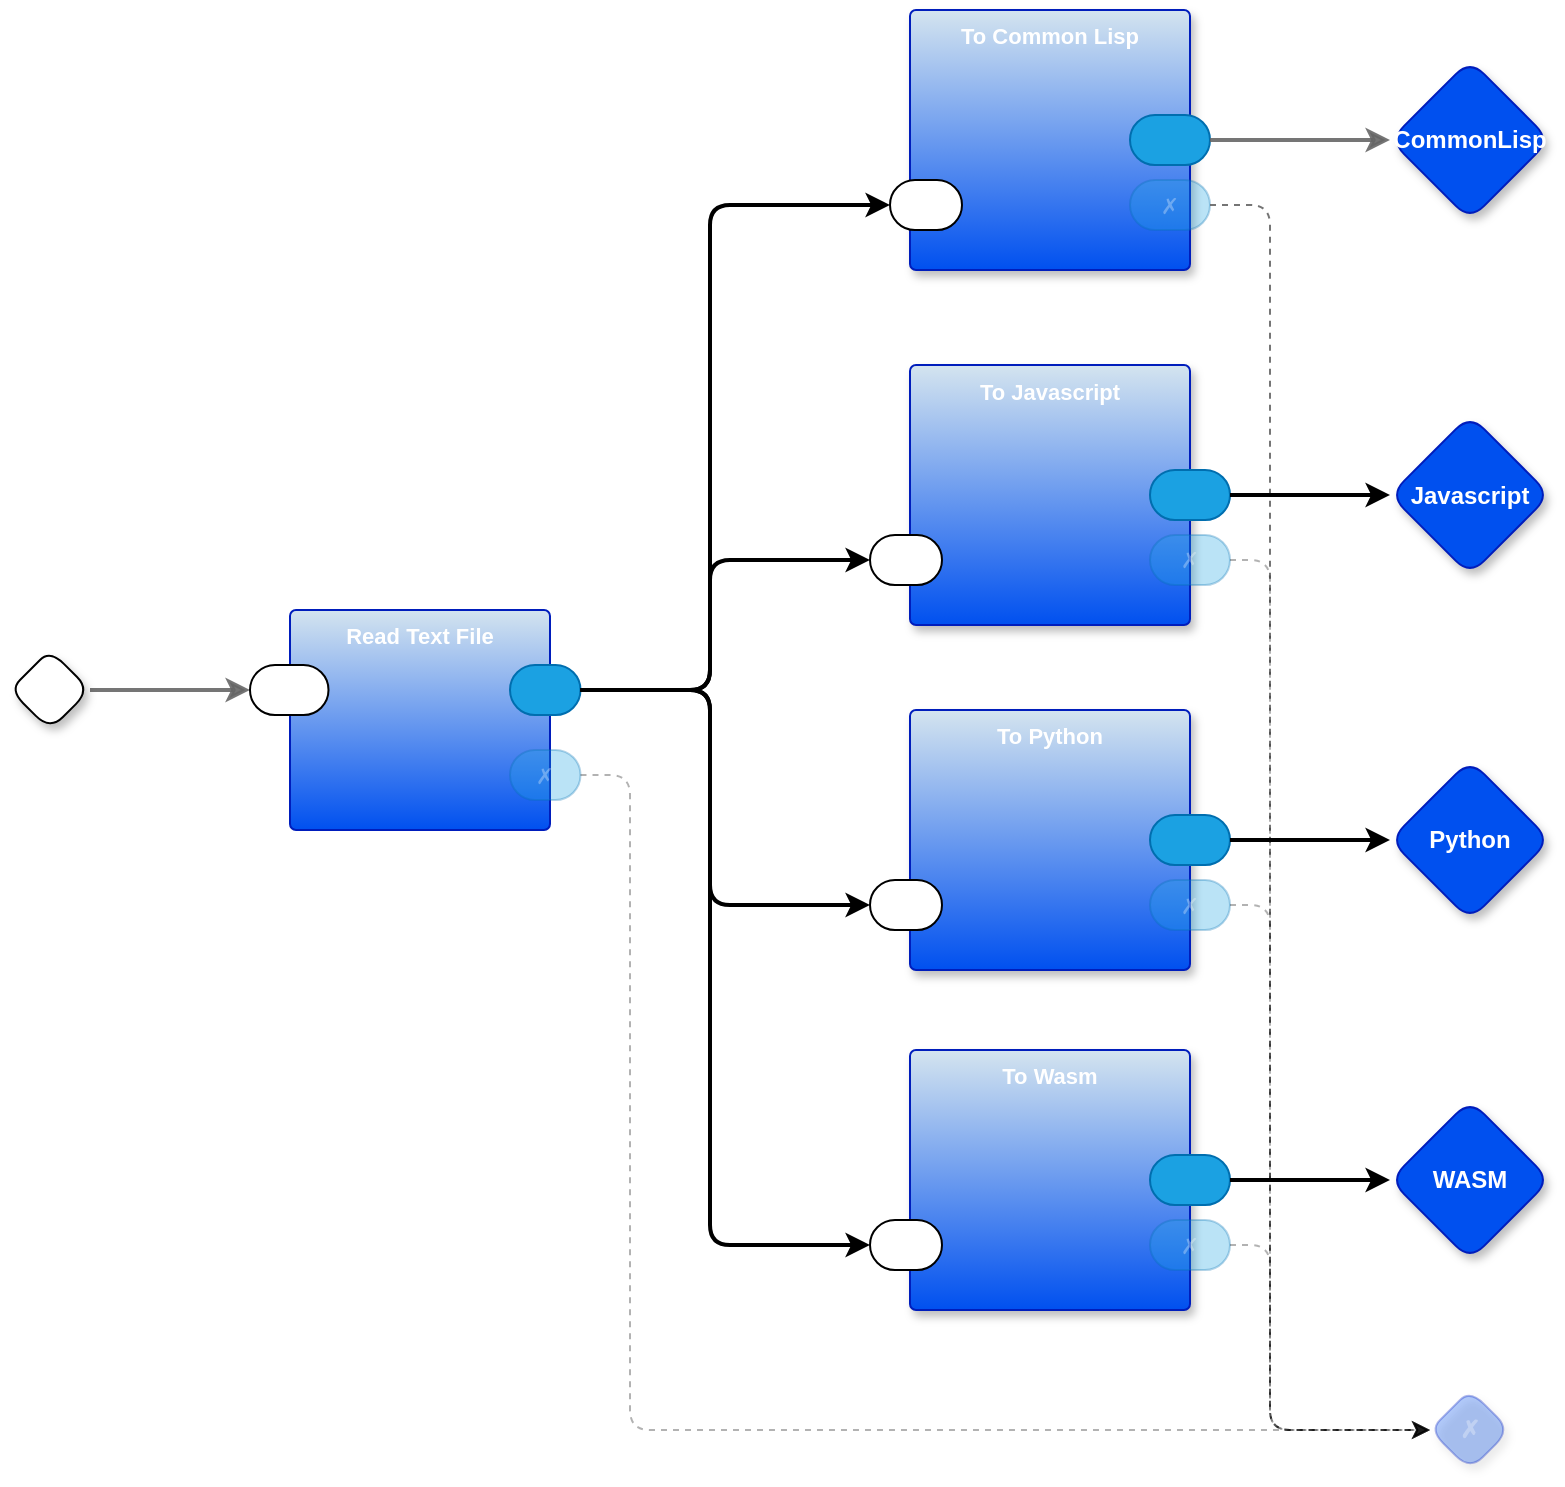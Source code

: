<mxfile version="27.0.5" pages="5">
  <diagram name="main" id="m0zTKrYATkNEm8Ja8VeW">
    <mxGraphModel dx="1056" dy="459" grid="1" gridSize="10" guides="1" tooltips="1" connect="1" arrows="1" fold="1" page="1" pageScale="1" pageWidth="850" pageHeight="1100" math="0" shadow="0">
      <root>
        <mxCell id="0" />
        <mxCell id="1" parent="0" />
        <mxCell id="GZ_4_-aFKaLcyj-fTqnw-7" style="edgeStyle=orthogonalEdgeStyle;shape=connector;rounded=1;jumpStyle=arc;orthogonalLoop=1;jettySize=auto;html=1;exitX=1;exitY=0.5;exitDx=0;exitDy=0;exitPerimeter=0;entryX=0;entryY=0.5;entryDx=0;entryDy=0;entryPerimeter=0;labelBackgroundColor=default;strokeColor=#666666;strokeWidth=2;fontFamily=Helvetica;fontSize=11;fontColor=default;endArrow=classic;fillColor=#f5f5f5;opacity=90;" parent="1" source="GZ_4_-aFKaLcyj-fTqnw-12" target="aZxXlgppM9aiWmMxKNXG-2" edge="1">
          <mxGeometry relative="1" as="geometry" />
        </mxCell>
        <mxCell id="GZ_4_-aFKaLcyj-fTqnw-12" value="" style="rhombus;whiteSpace=wrap;html=1;rounded=1;fontStyle=1;glass=0;sketch=0;fontSize=12;points=[[0,0.5,0,0,0],[0.5,0,0,0,0],[0.5,1,0,0,0],[1,0.5,0,0,0]];shadow=1;fontFamily=Helvetica;fontColor=default;" parent="1" vertex="1">
          <mxGeometry x="60" y="650" width="40" height="40" as="geometry" />
        </mxCell>
        <mxCell id="GZ_4_-aFKaLcyj-fTqnw-13" value="CommonLisp" style="rhombus;whiteSpace=wrap;html=1;rounded=1;fillColor=#0050ef;fontColor=#ffffff;strokeColor=#001DBC;fontStyle=1;glass=0;sketch=0;fontSize=12;points=[[0,0.5,0,0,0],[0.5,0,0,0,0],[0.5,1,0,0,0],[1,0.5,0,0,0]];shadow=1;fontFamily=Helvetica;" parent="1" vertex="1">
          <mxGeometry x="750" y="355" width="80" height="80" as="geometry" />
        </mxCell>
        <mxCell id="GZ_4_-aFKaLcyj-fTqnw-14" value="To Common Lisp" style="rounded=1;whiteSpace=wrap;html=1;sketch=0;container=1;recursiveResize=0;verticalAlign=top;arcSize=6;fontStyle=1;autosize=0;points=[];absoluteArcSize=1;shadow=1;strokeColor=#001DBC;fillColor=#D4E4EF;fontColor=#ffffff;fontFamily=Helvetica;fontSize=11;gradientColor=#0050EF;" parent="1" vertex="1">
          <mxGeometry x="510" y="330" width="140" height="130" as="geometry">
            <mxRectangle x="-98" y="-1230" width="99" height="26" as="alternateBounds" />
          </mxGeometry>
        </mxCell>
        <mxCell id="GZ_4_-aFKaLcyj-fTqnw-19" value="" style="rounded=1;whiteSpace=wrap;html=1;sketch=0;points=[[0,0.5,0,0,0],[1,0.5,0,0,0]];arcSize=50;fontFamily=Helvetica;fontSize=11;fontColor=default;" parent="GZ_4_-aFKaLcyj-fTqnw-14" vertex="1">
          <mxGeometry x="-10" y="85" width="36" height="25" as="geometry" />
        </mxCell>
        <mxCell id="GZ_4_-aFKaLcyj-fTqnw-16" value="" style="rounded=1;whiteSpace=wrap;html=1;sketch=0;points=[[0,0.5,0,0,0],[1,0.5,0,0,0]];fillColor=#1ba1e2;fontColor=#ffffff;strokeColor=#006EAF;arcSize=50;fontFamily=Helvetica;fontSize=11;" parent="GZ_4_-aFKaLcyj-fTqnw-14" vertex="1">
          <mxGeometry x="110" y="52.5" width="40" height="25" as="geometry" />
        </mxCell>
        <mxCell id="GZ_4_-aFKaLcyj-fTqnw-17" value="✗" style="rounded=1;whiteSpace=wrap;html=1;sketch=0;points=[[0,0.5,0,0,0],[1,0.5,0,0,0]];fillColor=#1ba1e2;fontColor=#ffffff;strokeColor=#006EAF;arcSize=50;fontFamily=Helvetica;fontSize=11;opacity=30;textOpacity=30;" parent="GZ_4_-aFKaLcyj-fTqnw-14" vertex="1">
          <mxGeometry x="110" y="85" width="40" height="25" as="geometry" />
        </mxCell>
        <mxCell id="GZ_4_-aFKaLcyj-fTqnw-24" style="edgeStyle=orthogonalEdgeStyle;shape=connector;rounded=1;jumpStyle=arc;orthogonalLoop=1;jettySize=auto;html=1;exitX=1;exitY=0.5;exitDx=0;exitDy=0;exitPerimeter=0;entryX=0;entryY=0.5;entryDx=0;entryDy=0;entryPerimeter=0;labelBackgroundColor=default;strokeColor=#666666;strokeWidth=2;fontFamily=Helvetica;fontSize=11;fontColor=default;endArrow=classic;fillColor=#f5f5f5;opacity=90;" parent="1" source="GZ_4_-aFKaLcyj-fTqnw-16" target="GZ_4_-aFKaLcyj-fTqnw-13" edge="1">
          <mxGeometry relative="1" as="geometry" />
        </mxCell>
        <mxCell id="GZ_4_-aFKaLcyj-fTqnw-25" value="✗" style="rhombus;whiteSpace=wrap;html=1;rounded=1;fillColor=#0050ef;fontColor=#ffffff;strokeColor=#001DBC;fontStyle=1;glass=0;sketch=0;fontSize=12;points=[[0,0.5,0,0,0],[0.5,0,0,0,0],[0.5,1,0,0,0],[1,0.5,0,0,0]];shadow=1;fontFamily=Helvetica;opacity=30;textOpacity=30;" parent="1" vertex="1">
          <mxGeometry x="770" y="1020" width="40" height="40" as="geometry" />
        </mxCell>
        <mxCell id="GZ_4_-aFKaLcyj-fTqnw-26" style="edgeStyle=orthogonalEdgeStyle;shape=connector;rounded=1;jumpStyle=arc;orthogonalLoop=1;jettySize=auto;html=1;exitX=1;exitY=0.5;exitDx=0;exitDy=0;exitPerimeter=0;entryX=0;entryY=0.5;entryDx=0;entryDy=0;entryPerimeter=0;labelBackgroundColor=default;strokeColor=#666666;strokeWidth=1;fontFamily=Helvetica;fontSize=11;fontColor=default;endArrow=classic;fillColor=#f5f5f5;opacity=90;dashed=1;" parent="1" source="GZ_4_-aFKaLcyj-fTqnw-17" target="GZ_4_-aFKaLcyj-fTqnw-25" edge="1">
          <mxGeometry relative="1" as="geometry">
            <Array as="points">
              <mxPoint x="690" y="428" />
              <mxPoint x="690" y="1040" />
            </Array>
          </mxGeometry>
        </mxCell>
        <mxCell id="aZxXlgppM9aiWmMxKNXG-1" value="Read Text File" style="rounded=1;whiteSpace=wrap;html=1;sketch=0;container=1;recursiveResize=0;verticalAlign=top;arcSize=6;fontStyle=1;autosize=0;points=[];absoluteArcSize=1;shadow=0;strokeColor=#001DBC;fillColor=#D4E4EF;fontColor=#ffffff;fontFamily=Helvetica;fontSize=11;gradientColor=#0050EF;" parent="1" vertex="1">
          <mxGeometry x="200" y="630" width="130" height="110" as="geometry">
            <mxRectangle x="-98" y="-1230" width="99" height="26" as="alternateBounds" />
          </mxGeometry>
        </mxCell>
        <mxCell id="aZxXlgppM9aiWmMxKNXG-2" value="" style="rounded=1;whiteSpace=wrap;html=1;sketch=0;points=[[0,0.5,0,0,0],[1,0.5,0,0,0]];arcSize=50;fontFamily=Helvetica;fontSize=11;fontColor=default;" parent="aZxXlgppM9aiWmMxKNXG-1" vertex="1">
          <mxGeometry x="-20" y="27.5" width="39.25" height="25" as="geometry" />
        </mxCell>
        <mxCell id="aZxXlgppM9aiWmMxKNXG-4" value="✗" style="rounded=1;whiteSpace=wrap;html=1;sketch=0;points=[[0,0.5,0,0,0],[1,0.5,0,0,0]];fillColor=#1ba1e2;fontColor=#ffffff;strokeColor=#006EAF;arcSize=50;fontFamily=Helvetica;fontSize=11;textOpacity=30;opacity=30;" parent="aZxXlgppM9aiWmMxKNXG-1" vertex="1">
          <mxGeometry x="110" y="70" width="35.25" height="25" as="geometry" />
        </mxCell>
        <mxCell id="aZxXlgppM9aiWmMxKNXG-3" value="" style="rounded=1;whiteSpace=wrap;html=1;sketch=0;points=[[0,0.5,0,0,0],[1,0.5,0,0,0]];fillColor=#1ba1e2;fontColor=#ffffff;strokeColor=#006EAF;arcSize=50;fontFamily=Helvetica;fontSize=11;" parent="aZxXlgppM9aiWmMxKNXG-1" vertex="1">
          <mxGeometry x="110" y="27.5" width="35.25" height="25" as="geometry" />
        </mxCell>
        <mxCell id="aZxXlgppM9aiWmMxKNXG-5" style="edgeStyle=orthogonalEdgeStyle;rounded=1;orthogonalLoop=1;jettySize=auto;html=1;exitX=1;exitY=0.5;exitDx=0;exitDy=0;exitPerimeter=0;entryX=0;entryY=0.5;entryDx=0;entryDy=0;entryPerimeter=0;strokeWidth=2;" parent="1" source="aZxXlgppM9aiWmMxKNXG-3" target="GZ_4_-aFKaLcyj-fTqnw-19" edge="1">
          <mxGeometry relative="1" as="geometry">
            <Array as="points">
              <mxPoint x="410" y="670" />
              <mxPoint x="410" y="428" />
            </Array>
          </mxGeometry>
        </mxCell>
        <mxCell id="caMlEeAOtgMtuNYItqB--1" style="edgeStyle=orthogonalEdgeStyle;rounded=1;orthogonalLoop=1;jettySize=auto;html=1;exitX=1;exitY=0.5;exitDx=0;exitDy=0;exitPerimeter=0;entryX=0;entryY=0.5;entryDx=0;entryDy=0;entryPerimeter=0;opacity=30;dashed=1;" parent="1" source="aZxXlgppM9aiWmMxKNXG-4" target="GZ_4_-aFKaLcyj-fTqnw-25" edge="1">
          <mxGeometry relative="1" as="geometry">
            <Array as="points">
              <mxPoint x="370" y="713" />
              <mxPoint x="370" y="1040" />
            </Array>
          </mxGeometry>
        </mxCell>
        <mxCell id="caMlEeAOtgMtuNYItqB--2" value="To Javascript" style="rounded=1;whiteSpace=wrap;html=1;sketch=0;container=1;recursiveResize=0;verticalAlign=top;arcSize=6;fontStyle=1;autosize=0;points=[];absoluteArcSize=1;shadow=1;strokeColor=#001DBC;fillColor=#D4E4EF;fontColor=#ffffff;fontFamily=Helvetica;fontSize=11;gradientColor=#0050EF;" parent="1" vertex="1">
          <mxGeometry x="510" y="507.5" width="140" height="130" as="geometry">
            <mxRectangle x="-98" y="-1230" width="99" height="26" as="alternateBounds" />
          </mxGeometry>
        </mxCell>
        <mxCell id="caMlEeAOtgMtuNYItqB--3" value="" style="rounded=1;whiteSpace=wrap;html=1;sketch=0;points=[[0,0.5,0,0,0],[1,0.5,0,0,0]];arcSize=50;fontFamily=Helvetica;fontSize=11;fontColor=default;" parent="caMlEeAOtgMtuNYItqB--2" vertex="1">
          <mxGeometry x="-20" y="85" width="36" height="25" as="geometry" />
        </mxCell>
        <mxCell id="caMlEeAOtgMtuNYItqB--5" value="✗" style="rounded=1;whiteSpace=wrap;html=1;sketch=0;points=[[0,0.5,0,0,0],[1,0.5,0,0,0]];fillColor=#1ba1e2;fontColor=#ffffff;strokeColor=#006EAF;arcSize=50;fontFamily=Helvetica;fontSize=11;textOpacity=30;opacity=30;" parent="caMlEeAOtgMtuNYItqB--2" vertex="1">
          <mxGeometry x="120" y="85" width="40" height="25" as="geometry" />
        </mxCell>
        <mxCell id="caMlEeAOtgMtuNYItqB--4" value="" style="rounded=1;whiteSpace=wrap;html=1;sketch=0;points=[[0,0.5,0,0,0],[1,0.5,0,0,0]];fillColor=#1ba1e2;fontColor=#ffffff;strokeColor=#006EAF;arcSize=50;fontFamily=Helvetica;fontSize=11;" parent="caMlEeAOtgMtuNYItqB--2" vertex="1">
          <mxGeometry x="120" y="52.5" width="40" height="25" as="geometry" />
        </mxCell>
        <mxCell id="caMlEeAOtgMtuNYItqB--7" style="edgeStyle=orthogonalEdgeStyle;rounded=1;orthogonalLoop=1;jettySize=auto;html=1;entryX=0;entryY=0.5;entryDx=0;entryDy=0;entryPerimeter=0;opacity=30;exitX=1;exitY=0.5;exitDx=0;exitDy=0;exitPerimeter=0;dashed=1;" parent="1" source="caMlEeAOtgMtuNYItqB--5" target="GZ_4_-aFKaLcyj-fTqnw-25" edge="1">
          <mxGeometry relative="1" as="geometry">
            <Array as="points">
              <mxPoint x="670" y="605" />
              <mxPoint x="690" y="605" />
              <mxPoint x="690" y="1040" />
            </Array>
          </mxGeometry>
        </mxCell>
        <mxCell id="caMlEeAOtgMtuNYItqB--8" style="edgeStyle=orthogonalEdgeStyle;rounded=1;orthogonalLoop=1;jettySize=auto;html=1;exitX=1;exitY=0.5;exitDx=0;exitDy=0;exitPerimeter=0;entryX=0;entryY=0.5;entryDx=0;entryDy=0;entryPerimeter=0;strokeWidth=2;" parent="1" source="aZxXlgppM9aiWmMxKNXG-3" target="caMlEeAOtgMtuNYItqB--3" edge="1">
          <mxGeometry relative="1" as="geometry">
            <Array as="points">
              <mxPoint x="410" y="670" />
              <mxPoint x="410" y="605" />
            </Array>
          </mxGeometry>
        </mxCell>
        <mxCell id="2y3P-0cfO2r3NAotVrSD-1" value="Javascript" style="rhombus;whiteSpace=wrap;html=1;rounded=1;fillColor=#0050ef;fontColor=#ffffff;strokeColor=#001DBC;fontStyle=1;glass=0;sketch=0;fontSize=12;points=[[0,0.5,0,0,0],[0.5,0,0,0,0],[0.5,1,0,0,0],[1,0.5,0,0,0]];shadow=1;fontFamily=Helvetica;" parent="1" vertex="1">
          <mxGeometry x="750" y="532.5" width="80" height="80" as="geometry" />
        </mxCell>
        <mxCell id="2y3P-0cfO2r3NAotVrSD-2" style="edgeStyle=orthogonalEdgeStyle;rounded=1;orthogonalLoop=1;jettySize=auto;html=1;exitX=1;exitY=0.5;exitDx=0;exitDy=0;exitPerimeter=0;entryX=0;entryY=0.5;entryDx=0;entryDy=0;entryPerimeter=0;strokeWidth=2;" parent="1" source="caMlEeAOtgMtuNYItqB--4" target="2y3P-0cfO2r3NAotVrSD-1" edge="1">
          <mxGeometry relative="1" as="geometry" />
        </mxCell>
        <mxCell id="2y3P-0cfO2r3NAotVrSD-3" value="To Python" style="rounded=1;whiteSpace=wrap;html=1;sketch=0;container=1;recursiveResize=0;verticalAlign=top;arcSize=6;fontStyle=1;autosize=0;points=[];absoluteArcSize=1;shadow=1;strokeColor=#001DBC;fillColor=#D4E4EF;fontColor=#ffffff;fontFamily=Helvetica;fontSize=11;gradientColor=#0050EF;" parent="1" vertex="1">
          <mxGeometry x="510" y="680" width="140" height="130" as="geometry">
            <mxRectangle x="-98" y="-1230" width="99" height="26" as="alternateBounds" />
          </mxGeometry>
        </mxCell>
        <mxCell id="2y3P-0cfO2r3NAotVrSD-4" value="" style="rounded=1;whiteSpace=wrap;html=1;sketch=0;points=[[0,0.5,0,0,0],[1,0.5,0,0,0]];arcSize=50;fontFamily=Helvetica;fontSize=11;fontColor=default;" parent="2y3P-0cfO2r3NAotVrSD-3" vertex="1">
          <mxGeometry x="-20" y="85" width="36" height="25" as="geometry" />
        </mxCell>
        <mxCell id="2y3P-0cfO2r3NAotVrSD-5" value="" style="rounded=1;whiteSpace=wrap;html=1;sketch=0;points=[[0,0.5,0,0,0],[1,0.5,0,0,0]];fillColor=#1ba1e2;fontColor=#ffffff;strokeColor=#006EAF;arcSize=50;fontFamily=Helvetica;fontSize=11;" parent="2y3P-0cfO2r3NAotVrSD-3" vertex="1">
          <mxGeometry x="120" y="52.5" width="40" height="25" as="geometry" />
        </mxCell>
        <mxCell id="2y3P-0cfO2r3NAotVrSD-6" value="✗" style="rounded=1;whiteSpace=wrap;html=1;sketch=0;points=[[0,0.5,0,0,0],[1,0.5,0,0,0]];fillColor=#1ba1e2;fontColor=#ffffff;strokeColor=#006EAF;arcSize=50;fontFamily=Helvetica;fontSize=11;opacity=30;textOpacity=30;" parent="2y3P-0cfO2r3NAotVrSD-3" vertex="1">
          <mxGeometry x="120" y="85" width="40" height="25" as="geometry" />
        </mxCell>
        <mxCell id="2y3P-0cfO2r3NAotVrSD-7" value="Python" style="rhombus;whiteSpace=wrap;html=1;rounded=1;fillColor=#0050ef;fontColor=#ffffff;strokeColor=#001DBC;fontStyle=1;glass=0;sketch=0;fontSize=12;points=[[0,0.5,0,0,0],[0.5,0,0,0,0],[0.5,1,0,0,0],[1,0.5,0,0,0]];shadow=1;fontFamily=Helvetica;" parent="1" vertex="1">
          <mxGeometry x="750" y="705" width="80" height="80" as="geometry" />
        </mxCell>
        <mxCell id="2y3P-0cfO2r3NAotVrSD-8" style="edgeStyle=orthogonalEdgeStyle;rounded=1;orthogonalLoop=1;jettySize=auto;html=1;exitX=1;exitY=0.5;exitDx=0;exitDy=0;exitPerimeter=0;entryX=0;entryY=0.5;entryDx=0;entryDy=0;entryPerimeter=0;strokeWidth=2;" parent="1" source="2y3P-0cfO2r3NAotVrSD-5" target="2y3P-0cfO2r3NAotVrSD-7" edge="1">
          <mxGeometry relative="1" as="geometry" />
        </mxCell>
        <mxCell id="2y3P-0cfO2r3NAotVrSD-9" style="edgeStyle=orthogonalEdgeStyle;rounded=1;orthogonalLoop=1;jettySize=auto;html=1;exitX=1;exitY=0.5;exitDx=0;exitDy=0;exitPerimeter=0;entryX=0;entryY=0.5;entryDx=0;entryDy=0;entryPerimeter=0;strokeWidth=2;" parent="1" source="aZxXlgppM9aiWmMxKNXG-3" target="2y3P-0cfO2r3NAotVrSD-4" edge="1">
          <mxGeometry relative="1" as="geometry">
            <Array as="points">
              <mxPoint x="410" y="670" />
              <mxPoint x="410" y="778" />
            </Array>
          </mxGeometry>
        </mxCell>
        <mxCell id="2y3P-0cfO2r3NAotVrSD-10" style="edgeStyle=orthogonalEdgeStyle;rounded=1;orthogonalLoop=1;jettySize=auto;html=1;exitX=1;exitY=0.5;exitDx=0;exitDy=0;exitPerimeter=0;entryX=0;entryY=0.5;entryDx=0;entryDy=0;entryPerimeter=0;opacity=30;dashed=1;" parent="1" source="2y3P-0cfO2r3NAotVrSD-6" target="GZ_4_-aFKaLcyj-fTqnw-25" edge="1">
          <mxGeometry relative="1" as="geometry">
            <Array as="points">
              <mxPoint x="690" y="778" />
              <mxPoint x="690" y="1040" />
            </Array>
          </mxGeometry>
        </mxCell>
        <mxCell id="V87efaDZ60vE68SiieTu-1" value="To Wasm" style="rounded=1;whiteSpace=wrap;html=1;sketch=0;container=1;recursiveResize=0;verticalAlign=top;arcSize=6;fontStyle=1;autosize=0;points=[];absoluteArcSize=1;shadow=1;strokeColor=#001DBC;fillColor=#D4E4EF;fontColor=#ffffff;fontFamily=Helvetica;fontSize=11;gradientColor=#0050EF;" parent="1" vertex="1">
          <mxGeometry x="510" y="850" width="140" height="130" as="geometry">
            <mxRectangle x="-98" y="-1230" width="99" height="26" as="alternateBounds" />
          </mxGeometry>
        </mxCell>
        <mxCell id="V87efaDZ60vE68SiieTu-3" value="" style="rounded=1;whiteSpace=wrap;html=1;sketch=0;points=[[0,0.5,0,0,0],[1,0.5,0,0,0]];fillColor=#1ba1e2;fontColor=#ffffff;strokeColor=#006EAF;arcSize=50;fontFamily=Helvetica;fontSize=11;" parent="V87efaDZ60vE68SiieTu-1" vertex="1">
          <mxGeometry x="120" y="52.5" width="40" height="25" as="geometry" />
        </mxCell>
        <mxCell id="V87efaDZ60vE68SiieTu-4" value="✗" style="rounded=1;whiteSpace=wrap;html=1;sketch=0;points=[[0,0.5,0,0,0],[1,0.5,0,0,0]];fillColor=#1ba1e2;fontColor=#ffffff;strokeColor=#006EAF;arcSize=50;fontFamily=Helvetica;fontSize=11;textOpacity=30;opacity=30;" parent="V87efaDZ60vE68SiieTu-1" vertex="1">
          <mxGeometry x="120" y="85" width="40" height="25" as="geometry" />
        </mxCell>
        <mxCell id="V87efaDZ60vE68SiieTu-2" value="" style="rounded=1;whiteSpace=wrap;html=1;sketch=0;points=[[0,0.5,0,0,0],[1,0.5,0,0,0]];arcSize=50;fontFamily=Helvetica;fontSize=11;fontColor=default;" parent="V87efaDZ60vE68SiieTu-1" vertex="1">
          <mxGeometry x="-20" y="85" width="36" height="25" as="geometry" />
        </mxCell>
        <mxCell id="V87efaDZ60vE68SiieTu-5" value="WASM" style="rhombus;whiteSpace=wrap;html=1;rounded=1;fillColor=#0050ef;fontColor=#ffffff;strokeColor=#001DBC;fontStyle=1;glass=0;sketch=0;fontSize=12;points=[[0,0.5,0,0,0],[0.5,0,0,0,0],[0.5,1,0,0,0],[1,0.5,0,0,0]];shadow=1;fontFamily=Helvetica;" parent="1" vertex="1">
          <mxGeometry x="750" y="875" width="80" height="80" as="geometry" />
        </mxCell>
        <mxCell id="V87efaDZ60vE68SiieTu-7" style="edgeStyle=orthogonalEdgeStyle;rounded=1;orthogonalLoop=1;jettySize=auto;html=1;exitX=1;exitY=0.5;exitDx=0;exitDy=0;exitPerimeter=0;entryX=0;entryY=0.5;entryDx=0;entryDy=0;entryPerimeter=0;strokeWidth=2;curved=0;" parent="1" source="V87efaDZ60vE68SiieTu-3" target="V87efaDZ60vE68SiieTu-5" edge="1">
          <mxGeometry relative="1" as="geometry" />
        </mxCell>
        <mxCell id="h0n28ehwW_Blx6BXdlN8-1" style="edgeStyle=orthogonalEdgeStyle;shape=connector;curved=0;rounded=1;orthogonalLoop=1;jettySize=auto;html=1;exitX=1;exitY=0.5;exitDx=0;exitDy=0;exitPerimeter=0;entryX=0;entryY=0.5;entryDx=0;entryDy=0;entryPerimeter=0;labelBackgroundColor=default;strokeColor=default;strokeWidth=1;align=center;verticalAlign=middle;fontFamily=Helvetica;fontSize=11;fontColor=default;endArrow=classic;opacity=30;dashed=1;" parent="1" source="V87efaDZ60vE68SiieTu-4" target="GZ_4_-aFKaLcyj-fTqnw-25" edge="1">
          <mxGeometry relative="1" as="geometry">
            <Array as="points">
              <mxPoint x="690" y="948" />
              <mxPoint x="690" y="1040" />
            </Array>
          </mxGeometry>
        </mxCell>
        <mxCell id="f-NVLiUsPqEnEBzXCvPE-1" style="edgeStyle=orthogonalEdgeStyle;rounded=1;orthogonalLoop=1;jettySize=auto;html=1;exitX=1;exitY=0.5;exitDx=0;exitDy=0;exitPerimeter=0;entryX=0;entryY=0.5;entryDx=0;entryDy=0;entryPerimeter=0;curved=0;strokeWidth=2;" edge="1" parent="1" source="aZxXlgppM9aiWmMxKNXG-3" target="V87efaDZ60vE68SiieTu-2">
          <mxGeometry relative="1" as="geometry">
            <Array as="points">
              <mxPoint x="410" y="670" />
              <mxPoint x="410" y="948" />
            </Array>
          </mxGeometry>
        </mxCell>
      </root>
    </mxGraphModel>
  </diagram>
  <diagram name="To Common Lisp" id="Gew8cZECGRAezjTQiuvA">
    <mxGraphModel dx="1092" dy="626" grid="1" gridSize="10" guides="1" tooltips="1" connect="1" arrows="1" fold="1" page="1" pageScale="1" pageWidth="850" pageHeight="1100" math="0" shadow="0">
      <root>
        <mxCell id="mb0fQTVBlC5MP-zIWlkM-0" />
        <mxCell id="mb0fQTVBlC5MP-zIWlkM-1" parent="mb0fQTVBlC5MP-zIWlkM-0" />
        <mxCell id="mb0fQTVBlC5MP-zIWlkM-2" style="edgeStyle=orthogonalEdgeStyle;shape=connector;rounded=1;jumpStyle=arc;orthogonalLoop=1;jettySize=auto;html=1;exitX=1;exitY=0.5;exitDx=0;exitDy=0;exitPerimeter=0;entryX=0;entryY=0.5;entryDx=0;entryDy=0;entryPerimeter=0;labelBackgroundColor=default;strokeColor=#666666;strokeWidth=2;fontFamily=Helvetica;fontSize=11;fontColor=default;endArrow=classic;fillColor=#f5f5f5;opacity=90;" parent="mb0fQTVBlC5MP-zIWlkM-1" source="mb0fQTVBlC5MP-zIWlkM-7" target="Rh9pp21u_VgF3a5rGMCp-1" edge="1">
          <mxGeometry relative="1" as="geometry">
            <mxPoint x="183.25" y="460" as="targetPoint" />
          </mxGeometry>
        </mxCell>
        <mxCell id="mb0fQTVBlC5MP-zIWlkM-7" value="" style="rhombus;whiteSpace=wrap;html=1;rounded=1;fontStyle=1;glass=0;sketch=0;fontSize=12;points=[[0,0.5,0,0,0],[0.5,0,0,0,0],[0.5,1,0,0,0],[1,0.5,0,0,0]];shadow=1;fontFamily=Helvetica;fontColor=default;" parent="mb0fQTVBlC5MP-zIWlkM-1" vertex="1">
          <mxGeometry x="60" y="377.5" width="40" height="40" as="geometry" />
        </mxCell>
        <mxCell id="mb0fQTVBlC5MP-zIWlkM-8" value="" style="rhombus;whiteSpace=wrap;html=1;rounded=1;fillColor=#0050ef;fontColor=#ffffff;strokeColor=#001DBC;fontStyle=1;glass=0;sketch=0;fontSize=12;points=[[0,0.5,0,0,0],[0.5,0,0,0,0],[0.5,1,0,0,0],[1,0.5,0,0,0]];shadow=1;fontFamily=Helvetica;" parent="mb0fQTVBlC5MP-zIWlkM-1" vertex="1">
          <mxGeometry x="600" y="342.5" width="40" height="40" as="geometry" />
        </mxCell>
        <mxCell id="mb0fQTVBlC5MP-zIWlkM-17" style="edgeStyle=orthogonalEdgeStyle;shape=connector;rounded=1;jumpStyle=arc;orthogonalLoop=1;jettySize=auto;html=1;exitX=1;exitY=0.5;exitDx=0;exitDy=0;exitPerimeter=0;entryX=0;entryY=0.5;entryDx=0;entryDy=0;entryPerimeter=0;labelBackgroundColor=default;strokeColor=#666666;strokeWidth=2;fontFamily=Helvetica;fontSize=11;fontColor=default;endArrow=classic;fillColor=#f5f5f5;opacity=90;" parent="mb0fQTVBlC5MP-zIWlkM-1" source="Rh9pp21u_VgF3a5rGMCp-2" target="mb0fQTVBlC5MP-zIWlkM-8" edge="1">
          <mxGeometry relative="1" as="geometry" />
        </mxCell>
        <mxCell id="mb0fQTVBlC5MP-zIWlkM-18" value="✗" style="rhombus;whiteSpace=wrap;html=1;rounded=1;fillColor=#0050ef;fontColor=#ffffff;strokeColor=#001DBC;fontStyle=1;glass=0;sketch=0;fontSize=12;points=[[0,0.5,0,0,0],[0.5,0,0,0,0],[0.5,1,0,0,0],[1,0.5,0,0,0]];shadow=1;fontFamily=Helvetica;" parent="mb0fQTVBlC5MP-zIWlkM-1" vertex="1">
          <mxGeometry x="600" y="420" width="40" height="40" as="geometry" />
        </mxCell>
        <mxCell id="mb0fQTVBlC5MP-zIWlkM-19" style="edgeStyle=orthogonalEdgeStyle;shape=connector;rounded=1;jumpStyle=arc;orthogonalLoop=1;jettySize=auto;html=1;exitX=1;exitY=0.5;exitDx=0;exitDy=0;exitPerimeter=0;entryX=0;entryY=0.5;entryDx=0;entryDy=0;entryPerimeter=0;labelBackgroundColor=default;strokeColor=#666666;strokeWidth=1;fontFamily=Helvetica;fontSize=11;fontColor=default;endArrow=classic;fillColor=#f5f5f5;opacity=90;dashed=1;" parent="mb0fQTVBlC5MP-zIWlkM-1" source="Rh9pp21u_VgF3a5rGMCp-3" target="mb0fQTVBlC5MP-zIWlkM-18" edge="1">
          <mxGeometry relative="1" as="geometry" />
        </mxCell>
        <mxCell id="Rh9pp21u_VgF3a5rGMCp-0" value=":$ pbp/t2t.bash . ./pbp arith.ohm arithcl.rwr empty.js -" style="rounded=1;whiteSpace=wrap;html=1;sketch=0;container=1;recursiveResize=0;verticalAlign=top;arcSize=6;fontStyle=1;autosize=0;points=[];absoluteArcSize=1;shadow=1;strokeColor=#001DBC;fillColor=#D4E4EF;fontColor=#ffffff;fontFamily=Helvetica;fontSize=11;gradientColor=#0050EF;" parent="mb0fQTVBlC5MP-zIWlkM-1" vertex="1">
          <mxGeometry x="160" y="300" width="320" height="130" as="geometry">
            <mxRectangle x="-98" y="-1230" width="99" height="26" as="alternateBounds" />
          </mxGeometry>
        </mxCell>
        <mxCell id="Rh9pp21u_VgF3a5rGMCp-1" value="" style="rounded=1;whiteSpace=wrap;html=1;sketch=0;points=[[0,0.5,0,0,0],[1,0.5,0,0,0]];arcSize=50;fontFamily=Helvetica;fontSize=11;fontColor=default;" parent="Rh9pp21u_VgF3a5rGMCp-0" vertex="1">
          <mxGeometry x="-10" y="85" width="36" height="25" as="geometry" />
        </mxCell>
        <mxCell id="Rh9pp21u_VgF3a5rGMCp-2" value="" style="rounded=1;whiteSpace=wrap;html=1;sketch=0;points=[[0,0.5,0,0,0],[1,0.5,0,0,0]];fillColor=#1ba1e2;fontColor=#ffffff;strokeColor=#006EAF;arcSize=50;fontFamily=Helvetica;fontSize=11;" parent="Rh9pp21u_VgF3a5rGMCp-0" vertex="1">
          <mxGeometry x="300" y="50" width="40" height="25" as="geometry" />
        </mxCell>
        <mxCell id="Rh9pp21u_VgF3a5rGMCp-3" value="✗" style="rounded=1;whiteSpace=wrap;html=1;sketch=0;points=[[0,0.5,0,0,0],[1,0.5,0,0,0]];fillColor=#1ba1e2;fontColor=#ffffff;strokeColor=#006EAF;arcSize=50;fontFamily=Helvetica;fontSize=11;opacity=30;textOpacity=30;" parent="Rh9pp21u_VgF3a5rGMCp-0" vertex="1">
          <mxGeometry x="300" y="85" width="40" height="30" as="geometry" />
        </mxCell>
      </root>
    </mxGraphModel>
  </diagram>
  <diagram name="To Javascript" id="DsGJeCk2Ss1RIYV4jjKU">
    <mxGraphModel dx="1092" dy="626" grid="1" gridSize="10" guides="1" tooltips="1" connect="1" arrows="1" fold="1" page="1" pageScale="1" pageWidth="850" pageHeight="1100" math="0" shadow="0">
      <root>
        <mxCell id="u57hV6R-wIHW0BZcvFjU-0" />
        <mxCell id="u57hV6R-wIHW0BZcvFjU-1" parent="u57hV6R-wIHW0BZcvFjU-0" />
        <mxCell id="qUXiE29FCXPB7mMpxqje-0" style="edgeStyle=orthogonalEdgeStyle;shape=connector;rounded=1;jumpStyle=arc;orthogonalLoop=1;jettySize=auto;html=1;exitX=1;exitY=0.5;exitDx=0;exitDy=0;exitPerimeter=0;entryX=0;entryY=0.5;entryDx=0;entryDy=0;entryPerimeter=0;labelBackgroundColor=default;strokeColor=#666666;strokeWidth=2;fontFamily=Helvetica;fontSize=11;fontColor=default;endArrow=classic;fillColor=#f5f5f5;opacity=90;" parent="u57hV6R-wIHW0BZcvFjU-1" source="qUXiE29FCXPB7mMpxqje-1" target="qUXiE29FCXPB7mMpxqje-7" edge="1">
          <mxGeometry relative="1" as="geometry">
            <mxPoint x="203.25" y="640" as="targetPoint" />
          </mxGeometry>
        </mxCell>
        <mxCell id="qUXiE29FCXPB7mMpxqje-1" value="" style="rhombus;whiteSpace=wrap;html=1;rounded=1;fontStyle=1;glass=0;sketch=0;fontSize=12;points=[[0,0.5,0,0,0],[0.5,0,0,0,0],[0.5,1,0,0,0],[1,0.5,0,0,0]];shadow=1;fontFamily=Helvetica;fontColor=default;" parent="u57hV6R-wIHW0BZcvFjU-1" vertex="1">
          <mxGeometry x="80" y="557.5" width="40" height="40" as="geometry" />
        </mxCell>
        <mxCell id="qUXiE29FCXPB7mMpxqje-2" value="" style="rhombus;whiteSpace=wrap;html=1;rounded=1;fillColor=#0050ef;fontColor=#ffffff;strokeColor=#001DBC;fontStyle=1;glass=0;sketch=0;fontSize=12;points=[[0,0.5,0,0,0],[0.5,0,0,0,0],[0.5,1,0,0,0],[1,0.5,0,0,0]];shadow=1;fontFamily=Helvetica;" parent="u57hV6R-wIHW0BZcvFjU-1" vertex="1">
          <mxGeometry x="620" y="522.5" width="40" height="40" as="geometry" />
        </mxCell>
        <mxCell id="qUXiE29FCXPB7mMpxqje-3" style="edgeStyle=orthogonalEdgeStyle;shape=connector;rounded=1;jumpStyle=arc;orthogonalLoop=1;jettySize=auto;html=1;exitX=1;exitY=0.5;exitDx=0;exitDy=0;exitPerimeter=0;entryX=0;entryY=0.5;entryDx=0;entryDy=0;entryPerimeter=0;labelBackgroundColor=default;strokeColor=#666666;strokeWidth=2;fontFamily=Helvetica;fontSize=11;fontColor=default;endArrow=classic;fillColor=#f5f5f5;opacity=90;" parent="u57hV6R-wIHW0BZcvFjU-1" source="qUXiE29FCXPB7mMpxqje-8" target="qUXiE29FCXPB7mMpxqje-2" edge="1">
          <mxGeometry relative="1" as="geometry" />
        </mxCell>
        <mxCell id="qUXiE29FCXPB7mMpxqje-4" value="✗" style="rhombus;whiteSpace=wrap;html=1;rounded=1;fillColor=#0050ef;fontColor=#ffffff;strokeColor=#001DBC;fontStyle=1;glass=0;sketch=0;fontSize=12;points=[[0,0.5,0,0,0],[0.5,0,0,0,0],[0.5,1,0,0,0],[1,0.5,0,0,0]];shadow=1;fontFamily=Helvetica;" parent="u57hV6R-wIHW0BZcvFjU-1" vertex="1">
          <mxGeometry x="620" y="600" width="40" height="40" as="geometry" />
        </mxCell>
        <mxCell id="qUXiE29FCXPB7mMpxqje-5" style="edgeStyle=orthogonalEdgeStyle;shape=connector;rounded=1;jumpStyle=arc;orthogonalLoop=1;jettySize=auto;html=1;exitX=1;exitY=0.5;exitDx=0;exitDy=0;exitPerimeter=0;entryX=0;entryY=0.5;entryDx=0;entryDy=0;entryPerimeter=0;labelBackgroundColor=default;strokeColor=#666666;strokeWidth=1;fontFamily=Helvetica;fontSize=11;fontColor=default;endArrow=classic;fillColor=#f5f5f5;opacity=90;dashed=1;" parent="u57hV6R-wIHW0BZcvFjU-1" source="qUXiE29FCXPB7mMpxqje-9" target="qUXiE29FCXPB7mMpxqje-4" edge="1">
          <mxGeometry relative="1" as="geometry" />
        </mxCell>
        <mxCell id="qUXiE29FCXPB7mMpxqje-6" value=":$ pbp/t2t.bash . ./pbp arith.ohm arithjs.rwr empty.js -" style="rounded=1;whiteSpace=wrap;html=1;sketch=0;container=1;recursiveResize=0;verticalAlign=top;arcSize=6;fontStyle=1;autosize=0;points=[];absoluteArcSize=1;shadow=1;strokeColor=#001DBC;fillColor=#D4E4EF;fontColor=#ffffff;fontFamily=Helvetica;fontSize=11;gradientColor=#0050EF;" parent="u57hV6R-wIHW0BZcvFjU-1" vertex="1">
          <mxGeometry x="180" y="480" width="320" height="130" as="geometry">
            <mxRectangle x="-98" y="-1230" width="99" height="26" as="alternateBounds" />
          </mxGeometry>
        </mxCell>
        <mxCell id="qUXiE29FCXPB7mMpxqje-7" value="" style="rounded=1;whiteSpace=wrap;html=1;sketch=0;points=[[0,0.5,0,0,0],[1,0.5,0,0,0]];arcSize=50;fontFamily=Helvetica;fontSize=11;fontColor=default;" parent="qUXiE29FCXPB7mMpxqje-6" vertex="1">
          <mxGeometry x="-10" y="85" width="36" height="25" as="geometry" />
        </mxCell>
        <mxCell id="qUXiE29FCXPB7mMpxqje-8" value="" style="rounded=1;whiteSpace=wrap;html=1;sketch=0;points=[[0,0.5,0,0,0],[1,0.5,0,0,0]];fillColor=#1ba1e2;fontColor=#ffffff;strokeColor=#006EAF;arcSize=50;fontFamily=Helvetica;fontSize=11;" parent="qUXiE29FCXPB7mMpxqje-6" vertex="1">
          <mxGeometry x="300" y="50" width="40" height="25" as="geometry" />
        </mxCell>
        <mxCell id="qUXiE29FCXPB7mMpxqje-9" value="✗" style="rounded=1;whiteSpace=wrap;html=1;sketch=0;points=[[0,0.5,0,0,0],[1,0.5,0,0,0]];fillColor=#1ba1e2;fontColor=#ffffff;strokeColor=#006EAF;arcSize=50;fontFamily=Helvetica;fontSize=11;opacity=30;textOpacity=30;" parent="qUXiE29FCXPB7mMpxqje-6" vertex="1">
          <mxGeometry x="300" y="85" width="40" height="30" as="geometry" />
        </mxCell>
      </root>
    </mxGraphModel>
  </diagram>
  <diagram name="To Python" id="xp2n53h4ZkMF_n11exzp">
    <mxGraphModel dx="1092" dy="626" grid="1" gridSize="10" guides="1" tooltips="1" connect="1" arrows="1" fold="1" page="1" pageScale="1" pageWidth="850" pageHeight="1100" math="0" shadow="0">
      <root>
        <mxCell id="g0nQNR9tVpZIHbnrkJB1-0" />
        <mxCell id="g0nQNR9tVpZIHbnrkJB1-1" parent="g0nQNR9tVpZIHbnrkJB1-0" />
        <mxCell id="qPR-YhhRVHs9nicJfngj-0" style="edgeStyle=orthogonalEdgeStyle;shape=connector;rounded=1;jumpStyle=arc;orthogonalLoop=1;jettySize=auto;html=1;exitX=1;exitY=0.5;exitDx=0;exitDy=0;exitPerimeter=0;entryX=0;entryY=0.5;entryDx=0;entryDy=0;entryPerimeter=0;labelBackgroundColor=default;strokeColor=#666666;strokeWidth=2;fontFamily=Helvetica;fontSize=11;fontColor=default;endArrow=classic;fillColor=#f5f5f5;opacity=90;" parent="g0nQNR9tVpZIHbnrkJB1-1" source="qPR-YhhRVHs9nicJfngj-1" target="qPR-YhhRVHs9nicJfngj-7" edge="1">
          <mxGeometry relative="1" as="geometry">
            <mxPoint x="203.25" y="640" as="targetPoint" />
          </mxGeometry>
        </mxCell>
        <mxCell id="qPR-YhhRVHs9nicJfngj-1" value="" style="rhombus;whiteSpace=wrap;html=1;rounded=1;fontStyle=1;glass=0;sketch=0;fontSize=12;points=[[0,0.5,0,0,0],[0.5,0,0,0,0],[0.5,1,0,0,0],[1,0.5,0,0,0]];shadow=1;fontFamily=Helvetica;fontColor=default;" parent="g0nQNR9tVpZIHbnrkJB1-1" vertex="1">
          <mxGeometry x="80" y="557.5" width="40" height="40" as="geometry" />
        </mxCell>
        <mxCell id="qPR-YhhRVHs9nicJfngj-2" value="" style="rhombus;whiteSpace=wrap;html=1;rounded=1;fillColor=#0050ef;fontColor=#ffffff;strokeColor=#001DBC;fontStyle=1;glass=0;sketch=0;fontSize=12;points=[[0,0.5,0,0,0],[0.5,0,0,0,0],[0.5,1,0,0,0],[1,0.5,0,0,0]];shadow=1;fontFamily=Helvetica;" parent="g0nQNR9tVpZIHbnrkJB1-1" vertex="1">
          <mxGeometry x="620" y="522.5" width="40" height="40" as="geometry" />
        </mxCell>
        <mxCell id="qPR-YhhRVHs9nicJfngj-3" style="edgeStyle=orthogonalEdgeStyle;shape=connector;rounded=1;jumpStyle=arc;orthogonalLoop=1;jettySize=auto;html=1;exitX=1;exitY=0.5;exitDx=0;exitDy=0;exitPerimeter=0;entryX=0;entryY=0.5;entryDx=0;entryDy=0;entryPerimeter=0;labelBackgroundColor=default;strokeColor=#666666;strokeWidth=2;fontFamily=Helvetica;fontSize=11;fontColor=default;endArrow=classic;fillColor=#f5f5f5;opacity=90;" parent="g0nQNR9tVpZIHbnrkJB1-1" source="qPR-YhhRVHs9nicJfngj-8" target="qPR-YhhRVHs9nicJfngj-2" edge="1">
          <mxGeometry relative="1" as="geometry" />
        </mxCell>
        <mxCell id="qPR-YhhRVHs9nicJfngj-4" value="✗" style="rhombus;whiteSpace=wrap;html=1;rounded=1;fillColor=#0050ef;fontColor=#ffffff;strokeColor=#001DBC;fontStyle=1;glass=0;sketch=0;fontSize=12;points=[[0,0.5,0,0,0],[0.5,0,0,0,0],[0.5,1,0,0,0],[1,0.5,0,0,0]];shadow=1;fontFamily=Helvetica;" parent="g0nQNR9tVpZIHbnrkJB1-1" vertex="1">
          <mxGeometry x="620" y="600" width="40" height="40" as="geometry" />
        </mxCell>
        <mxCell id="qPR-YhhRVHs9nicJfngj-5" style="edgeStyle=orthogonalEdgeStyle;shape=connector;rounded=1;jumpStyle=arc;orthogonalLoop=1;jettySize=auto;html=1;exitX=1;exitY=0.5;exitDx=0;exitDy=0;exitPerimeter=0;entryX=0;entryY=0.5;entryDx=0;entryDy=0;entryPerimeter=0;labelBackgroundColor=default;strokeColor=#666666;strokeWidth=1;fontFamily=Helvetica;fontSize=11;fontColor=default;endArrow=classic;fillColor=#f5f5f5;opacity=90;dashed=1;" parent="g0nQNR9tVpZIHbnrkJB1-1" source="qPR-YhhRVHs9nicJfngj-9" target="qPR-YhhRVHs9nicJfngj-4" edge="1">
          <mxGeometry relative="1" as="geometry" />
        </mxCell>
        <mxCell id="qPR-YhhRVHs9nicJfngj-6" value=":$ pbp/t2t.bash . ./pbp arith.ohm arithpy.rwr empty.js -" style="rounded=1;whiteSpace=wrap;html=1;sketch=0;container=1;recursiveResize=0;verticalAlign=top;arcSize=6;fontStyle=1;autosize=0;points=[];absoluteArcSize=1;shadow=1;strokeColor=#001DBC;fillColor=#D4E4EF;fontColor=#ffffff;fontFamily=Helvetica;fontSize=11;gradientColor=#0050EF;" parent="g0nQNR9tVpZIHbnrkJB1-1" vertex="1">
          <mxGeometry x="180" y="480" width="320" height="130" as="geometry">
            <mxRectangle x="-98" y="-1230" width="99" height="26" as="alternateBounds" />
          </mxGeometry>
        </mxCell>
        <mxCell id="qPR-YhhRVHs9nicJfngj-7" value="" style="rounded=1;whiteSpace=wrap;html=1;sketch=0;points=[[0,0.5,0,0,0],[1,0.5,0,0,0]];arcSize=50;fontFamily=Helvetica;fontSize=11;fontColor=default;" parent="qPR-YhhRVHs9nicJfngj-6" vertex="1">
          <mxGeometry x="-10" y="85" width="36" height="25" as="geometry" />
        </mxCell>
        <mxCell id="qPR-YhhRVHs9nicJfngj-8" value="" style="rounded=1;whiteSpace=wrap;html=1;sketch=0;points=[[0,0.5,0,0,0],[1,0.5,0,0,0]];fillColor=#1ba1e2;fontColor=#ffffff;strokeColor=#006EAF;arcSize=50;fontFamily=Helvetica;fontSize=11;" parent="qPR-YhhRVHs9nicJfngj-6" vertex="1">
          <mxGeometry x="300" y="50" width="40" height="25" as="geometry" />
        </mxCell>
        <mxCell id="qPR-YhhRVHs9nicJfngj-9" value="✗" style="rounded=1;whiteSpace=wrap;html=1;sketch=0;points=[[0,0.5,0,0,0],[1,0.5,0,0,0]];fillColor=#1ba1e2;fontColor=#ffffff;strokeColor=#006EAF;arcSize=50;fontFamily=Helvetica;fontSize=11;opacity=30;textOpacity=30;" parent="qPR-YhhRVHs9nicJfngj-6" vertex="1">
          <mxGeometry x="300" y="85" width="40" height="30" as="geometry" />
        </mxCell>
      </root>
    </mxGraphModel>
  </diagram>
  <diagram name="To Wasm" id="Mxmou4OYWuhhI7WtT1cF">
    <mxGraphModel dx="1092" dy="459" grid="1" gridSize="10" guides="1" tooltips="1" connect="1" arrows="1" fold="1" page="1" pageScale="1" pageWidth="850" pageHeight="1100" math="0" shadow="0">
      <root>
        <mxCell id="EmVwctahk4g-c3e31Yf3-0" />
        <mxCell id="EmVwctahk4g-c3e31Yf3-1" parent="EmVwctahk4g-c3e31Yf3-0" />
        <mxCell id="0wps1hdQUT7PGm8z7LWv-0" style="edgeStyle=orthogonalEdgeStyle;shape=connector;rounded=1;jumpStyle=arc;orthogonalLoop=1;jettySize=auto;html=1;exitX=1;exitY=0.5;exitDx=0;exitDy=0;exitPerimeter=0;entryX=0;entryY=0.5;entryDx=0;entryDy=0;entryPerimeter=0;labelBackgroundColor=default;strokeColor=#666666;strokeWidth=2;fontFamily=Helvetica;fontSize=11;fontColor=default;endArrow=classic;fillColor=#f5f5f5;opacity=90;" parent="EmVwctahk4g-c3e31Yf3-1" source="0wps1hdQUT7PGm8z7LWv-1" target="0wps1hdQUT7PGm8z7LWv-7" edge="1">
          <mxGeometry relative="1" as="geometry">
            <mxPoint x="183.25" y="240" as="targetPoint" />
          </mxGeometry>
        </mxCell>
        <mxCell id="0wps1hdQUT7PGm8z7LWv-1" value="" style="rhombus;whiteSpace=wrap;html=1;rounded=1;fontStyle=1;glass=0;sketch=0;fontSize=12;points=[[0,0.5,0,0,0],[0.5,0,0,0,0],[0.5,1,0,0,0],[1,0.5,0,0,0]];shadow=1;fontFamily=Helvetica;fontColor=default;" parent="EmVwctahk4g-c3e31Yf3-1" vertex="1">
          <mxGeometry x="60" y="157.5" width="40" height="40" as="geometry" />
        </mxCell>
        <mxCell id="0wps1hdQUT7PGm8z7LWv-2" value="" style="rhombus;whiteSpace=wrap;html=1;rounded=1;fillColor=#0050ef;fontColor=#ffffff;strokeColor=#001DBC;fontStyle=1;glass=0;sketch=0;fontSize=12;points=[[0,0.5,0,0,0],[0.5,0,0,0,0],[0.5,1,0,0,0],[1,0.5,0,0,0]];shadow=1;fontFamily=Helvetica;" parent="EmVwctahk4g-c3e31Yf3-1" vertex="1">
          <mxGeometry x="600" y="122.5" width="40" height="40" as="geometry" />
        </mxCell>
        <mxCell id="0wps1hdQUT7PGm8z7LWv-3" style="edgeStyle=orthogonalEdgeStyle;shape=connector;rounded=1;jumpStyle=arc;orthogonalLoop=1;jettySize=auto;html=1;exitX=1;exitY=0.5;exitDx=0;exitDy=0;exitPerimeter=0;entryX=0;entryY=0.5;entryDx=0;entryDy=0;entryPerimeter=0;labelBackgroundColor=default;strokeColor=#666666;strokeWidth=2;fontFamily=Helvetica;fontSize=11;fontColor=default;endArrow=classic;fillColor=#f5f5f5;opacity=90;" parent="EmVwctahk4g-c3e31Yf3-1" source="0wps1hdQUT7PGm8z7LWv-8" target="0wps1hdQUT7PGm8z7LWv-2" edge="1">
          <mxGeometry relative="1" as="geometry" />
        </mxCell>
        <mxCell id="0wps1hdQUT7PGm8z7LWv-4" value="✗" style="rhombus;whiteSpace=wrap;html=1;rounded=1;fillColor=#0050ef;fontColor=#ffffff;strokeColor=#001DBC;fontStyle=1;glass=0;sketch=0;fontSize=12;points=[[0,0.5,0,0,0],[0.5,0,0,0,0],[0.5,1,0,0,0],[1,0.5,0,0,0]];shadow=1;fontFamily=Helvetica;" parent="EmVwctahk4g-c3e31Yf3-1" vertex="1">
          <mxGeometry x="600" y="200" width="40" height="40" as="geometry" />
        </mxCell>
        <mxCell id="0wps1hdQUT7PGm8z7LWv-5" style="edgeStyle=orthogonalEdgeStyle;shape=connector;rounded=1;jumpStyle=arc;orthogonalLoop=1;jettySize=auto;html=1;exitX=1;exitY=0.5;exitDx=0;exitDy=0;exitPerimeter=0;entryX=0;entryY=0.5;entryDx=0;entryDy=0;entryPerimeter=0;labelBackgroundColor=default;strokeColor=#666666;strokeWidth=1;fontFamily=Helvetica;fontSize=11;fontColor=default;endArrow=classic;fillColor=#f5f5f5;opacity=90;dashed=1;" parent="EmVwctahk4g-c3e31Yf3-1" source="0wps1hdQUT7PGm8z7LWv-9" target="0wps1hdQUT7PGm8z7LWv-4" edge="1">
          <mxGeometry relative="1" as="geometry" />
        </mxCell>
        <mxCell id="0wps1hdQUT7PGm8z7LWv-6" value=":$ pbp/t2t.bash . ./pbp arith.ohm arithwasm.rwr empty.js -" style="rounded=1;whiteSpace=wrap;html=1;sketch=0;container=1;recursiveResize=0;verticalAlign=top;arcSize=6;fontStyle=1;autosize=0;points=[];absoluteArcSize=1;shadow=1;strokeColor=#001DBC;fillColor=#D4E4EF;fontColor=#ffffff;fontFamily=Helvetica;fontSize=11;gradientColor=#0050EF;" parent="EmVwctahk4g-c3e31Yf3-1" vertex="1">
          <mxGeometry x="160" y="80" width="320" height="130" as="geometry">
            <mxRectangle x="-98" y="-1230" width="99" height="26" as="alternateBounds" />
          </mxGeometry>
        </mxCell>
        <mxCell id="0wps1hdQUT7PGm8z7LWv-7" value="" style="rounded=1;whiteSpace=wrap;html=1;sketch=0;points=[[0,0.5,0,0,0],[1,0.5,0,0,0]];arcSize=50;fontFamily=Helvetica;fontSize=11;fontColor=default;" parent="0wps1hdQUT7PGm8z7LWv-6" vertex="1">
          <mxGeometry x="-10" y="85" width="36" height="25" as="geometry" />
        </mxCell>
        <mxCell id="0wps1hdQUT7PGm8z7LWv-8" value="" style="rounded=1;whiteSpace=wrap;html=1;sketch=0;points=[[0,0.5,0,0,0],[1,0.5,0,0,0]];fillColor=#1ba1e2;fontColor=#ffffff;strokeColor=#006EAF;arcSize=50;fontFamily=Helvetica;fontSize=11;" parent="0wps1hdQUT7PGm8z7LWv-6" vertex="1">
          <mxGeometry x="300" y="50" width="40" height="25" as="geometry" />
        </mxCell>
        <mxCell id="0wps1hdQUT7PGm8z7LWv-9" value="✗" style="rounded=1;whiteSpace=wrap;html=1;sketch=0;points=[[0,0.5,0,0,0],[1,0.5,0,0,0]];fillColor=#1ba1e2;fontColor=#ffffff;strokeColor=#006EAF;arcSize=50;fontFamily=Helvetica;fontSize=11;opacity=30;textOpacity=30;" parent="0wps1hdQUT7PGm8z7LWv-6" vertex="1">
          <mxGeometry x="300" y="85" width="40" height="30" as="geometry" />
        </mxCell>
      </root>
    </mxGraphModel>
  </diagram>
</mxfile>
